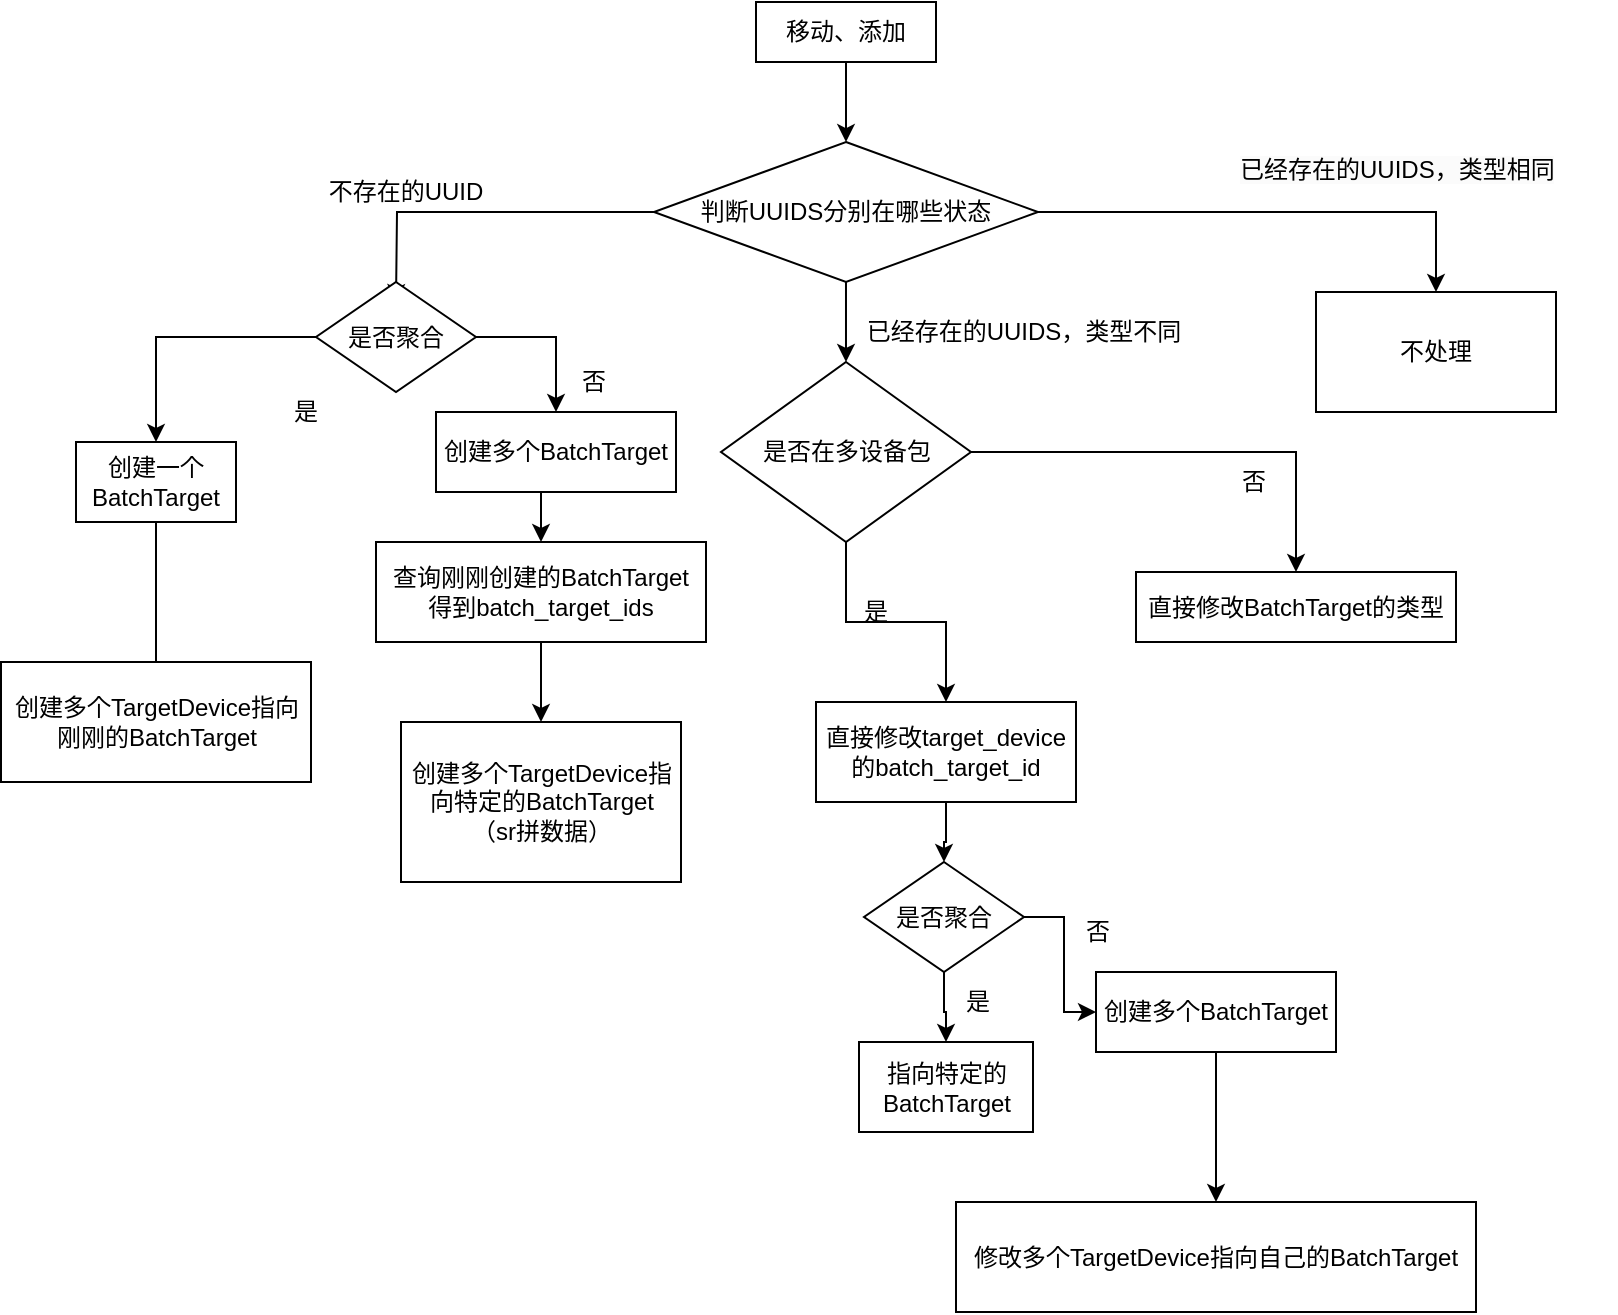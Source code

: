 <mxfile version="21.5.0" type="github">
  <diagram name="第 1 页" id="msrC1hAe30Xg3wMURsVK">
    <mxGraphModel dx="2120" dy="538" grid="1" gridSize="10" guides="1" tooltips="1" connect="1" arrows="1" fold="1" page="1" pageScale="1" pageWidth="827" pageHeight="1169" math="0" shadow="0">
      <root>
        <mxCell id="0" />
        <mxCell id="1" parent="0" />
        <mxCell id="P365xrxu5ykFGGpO0YsA-1" value="移动、添加" style="rounded=0;whiteSpace=wrap;html=1;" vertex="1" parent="1">
          <mxGeometry x="280" y="30" width="90" height="30" as="geometry" />
        </mxCell>
        <mxCell id="P365xrxu5ykFGGpO0YsA-19" style="edgeStyle=orthogonalEdgeStyle;rounded=0;orthogonalLoop=1;jettySize=auto;html=1;exitX=0.5;exitY=1;exitDx=0;exitDy=0;entryX=0.5;entryY=0;entryDx=0;entryDy=0;" edge="1" parent="1" source="P365xrxu5ykFGGpO0YsA-6" target="P365xrxu5ykFGGpO0YsA-18">
          <mxGeometry relative="1" as="geometry" />
        </mxCell>
        <mxCell id="P365xrxu5ykFGGpO0YsA-22" style="edgeStyle=orthogonalEdgeStyle;rounded=0;orthogonalLoop=1;jettySize=auto;html=1;exitX=1;exitY=0.5;exitDx=0;exitDy=0;" edge="1" parent="1" source="P365xrxu5ykFGGpO0YsA-6" target="P365xrxu5ykFGGpO0YsA-21">
          <mxGeometry relative="1" as="geometry" />
        </mxCell>
        <mxCell id="P365xrxu5ykFGGpO0YsA-6" value="是否在多设备包" style="rhombus;whiteSpace=wrap;html=1;" vertex="1" parent="1">
          <mxGeometry x="262.5" y="210" width="125" height="90" as="geometry" />
        </mxCell>
        <mxCell id="P365xrxu5ykFGGpO0YsA-10" value="" style="edgeStyle=orthogonalEdgeStyle;rounded=0;orthogonalLoop=1;jettySize=auto;html=1;exitX=0.5;exitY=1;exitDx=0;exitDy=0;" edge="1" parent="1" source="P365xrxu5ykFGGpO0YsA-1" target="P365xrxu5ykFGGpO0YsA-8">
          <mxGeometry relative="1" as="geometry">
            <mxPoint x="325" y="60" as="sourcePoint" />
            <mxPoint x="191" y="240" as="targetPoint" />
          </mxGeometry>
        </mxCell>
        <mxCell id="P365xrxu5ykFGGpO0YsA-15" style="edgeStyle=orthogonalEdgeStyle;rounded=0;orthogonalLoop=1;jettySize=auto;html=1;exitX=0.5;exitY=1;exitDx=0;exitDy=0;entryX=0.5;entryY=0;entryDx=0;entryDy=0;" edge="1" parent="1" source="P365xrxu5ykFGGpO0YsA-8" target="P365xrxu5ykFGGpO0YsA-6">
          <mxGeometry relative="1" as="geometry" />
        </mxCell>
        <mxCell id="P365xrxu5ykFGGpO0YsA-24" style="edgeStyle=orthogonalEdgeStyle;rounded=0;orthogonalLoop=1;jettySize=auto;html=1;exitX=1;exitY=0.5;exitDx=0;exitDy=0;" edge="1" parent="1" source="P365xrxu5ykFGGpO0YsA-8" target="P365xrxu5ykFGGpO0YsA-25">
          <mxGeometry relative="1" as="geometry">
            <mxPoint x="600" y="170" as="targetPoint" />
          </mxGeometry>
        </mxCell>
        <mxCell id="P365xrxu5ykFGGpO0YsA-28" style="edgeStyle=orthogonalEdgeStyle;rounded=0;orthogonalLoop=1;jettySize=auto;html=1;exitX=0;exitY=0.5;exitDx=0;exitDy=0;" edge="1" parent="1" source="P365xrxu5ykFGGpO0YsA-8">
          <mxGeometry relative="1" as="geometry">
            <mxPoint x="100" y="180" as="targetPoint" />
          </mxGeometry>
        </mxCell>
        <mxCell id="P365xrxu5ykFGGpO0YsA-8" value="判断UUIDS分别在哪些状态" style="rhombus;whiteSpace=wrap;html=1;rounded=0;" vertex="1" parent="1">
          <mxGeometry x="228.98" y="100" width="192.03" height="70" as="geometry" />
        </mxCell>
        <mxCell id="P365xrxu5ykFGGpO0YsA-16" value="已经存在的UUIDS，类型不同" style="text;html=1;strokeColor=none;fillColor=none;align=center;verticalAlign=middle;whiteSpace=wrap;rounded=0;" vertex="1" parent="1">
          <mxGeometry x="329" y="170" width="170" height="50" as="geometry" />
        </mxCell>
        <mxCell id="P365xrxu5ykFGGpO0YsA-49" style="edgeStyle=orthogonalEdgeStyle;rounded=0;orthogonalLoop=1;jettySize=auto;html=1;exitX=0.5;exitY=1;exitDx=0;exitDy=0;" edge="1" parent="1" source="P365xrxu5ykFGGpO0YsA-18" target="P365xrxu5ykFGGpO0YsA-48">
          <mxGeometry relative="1" as="geometry" />
        </mxCell>
        <mxCell id="P365xrxu5ykFGGpO0YsA-18" value="直接修改target_device的batch_target_id" style="rounded=0;whiteSpace=wrap;html=1;" vertex="1" parent="1">
          <mxGeometry x="310" y="380" width="130" height="50" as="geometry" />
        </mxCell>
        <mxCell id="P365xrxu5ykFGGpO0YsA-20" value="是" style="text;html=1;strokeColor=none;fillColor=none;align=center;verticalAlign=middle;whiteSpace=wrap;rounded=0;" vertex="1" parent="1">
          <mxGeometry x="310" y="320" width="60" height="30" as="geometry" />
        </mxCell>
        <mxCell id="P365xrxu5ykFGGpO0YsA-21" value="直接修改BatchTarget的类型" style="rounded=0;whiteSpace=wrap;html=1;" vertex="1" parent="1">
          <mxGeometry x="470" y="315" width="160" height="35" as="geometry" />
        </mxCell>
        <mxCell id="P365xrxu5ykFGGpO0YsA-23" value="否" style="text;html=1;strokeColor=none;fillColor=none;align=center;verticalAlign=middle;whiteSpace=wrap;rounded=0;" vertex="1" parent="1">
          <mxGeometry x="499" y="255" width="60" height="30" as="geometry" />
        </mxCell>
        <mxCell id="P365xrxu5ykFGGpO0YsA-25" value="不处理" style="rounded=0;whiteSpace=wrap;html=1;" vertex="1" parent="1">
          <mxGeometry x="560" y="175" width="120" height="60" as="geometry" />
        </mxCell>
        <mxCell id="P365xrxu5ykFGGpO0YsA-26" value="&lt;span style=&quot;color: rgb(0, 0, 0); font-family: Helvetica; font-size: 12px; font-style: normal; font-variant-ligatures: normal; font-variant-caps: normal; font-weight: 400; letter-spacing: normal; orphans: 2; text-align: center; text-indent: 0px; text-transform: none; widows: 2; word-spacing: 0px; -webkit-text-stroke-width: 0px; background-color: rgb(251, 251, 251); text-decoration-thickness: initial; text-decoration-style: initial; text-decoration-color: initial; float: none; display: inline !important;&quot;&gt;已经存在的UUIDS，类型相同&lt;/span&gt;" style="text;whiteSpace=wrap;html=1;" vertex="1" parent="1">
          <mxGeometry x="520" y="100" width="190" height="40" as="geometry" />
        </mxCell>
        <mxCell id="P365xrxu5ykFGGpO0YsA-29" value="不存在的UUID" style="text;html=1;strokeColor=none;fillColor=none;align=center;verticalAlign=middle;whiteSpace=wrap;rounded=0;" vertex="1" parent="1">
          <mxGeometry x="20" y="100" width="170" height="50" as="geometry" />
        </mxCell>
        <mxCell id="P365xrxu5ykFGGpO0YsA-32" style="edgeStyle=orthogonalEdgeStyle;rounded=0;orthogonalLoop=1;jettySize=auto;html=1;exitX=0;exitY=0.5;exitDx=0;exitDy=0;" edge="1" parent="1" source="P365xrxu5ykFGGpO0YsA-30" target="P365xrxu5ykFGGpO0YsA-31">
          <mxGeometry relative="1" as="geometry" />
        </mxCell>
        <mxCell id="P365xrxu5ykFGGpO0YsA-35" style="edgeStyle=orthogonalEdgeStyle;rounded=0;orthogonalLoop=1;jettySize=auto;html=1;exitX=1;exitY=0.5;exitDx=0;exitDy=0;entryX=0.5;entryY=0;entryDx=0;entryDy=0;" edge="1" parent="1" source="P365xrxu5ykFGGpO0YsA-30" target="P365xrxu5ykFGGpO0YsA-34">
          <mxGeometry relative="1" as="geometry" />
        </mxCell>
        <mxCell id="P365xrxu5ykFGGpO0YsA-30" value="是否聚合" style="rhombus;whiteSpace=wrap;html=1;" vertex="1" parent="1">
          <mxGeometry x="60" y="170" width="80" height="55" as="geometry" />
        </mxCell>
        <mxCell id="P365xrxu5ykFGGpO0YsA-38" style="edgeStyle=orthogonalEdgeStyle;rounded=0;orthogonalLoop=1;jettySize=auto;html=1;exitX=0.5;exitY=1;exitDx=0;exitDy=0;" edge="1" parent="1" source="P365xrxu5ykFGGpO0YsA-31">
          <mxGeometry relative="1" as="geometry">
            <mxPoint x="-20.0" y="370" as="targetPoint" />
          </mxGeometry>
        </mxCell>
        <mxCell id="P365xrxu5ykFGGpO0YsA-31" value="创建一个BatchTarget" style="rounded=0;whiteSpace=wrap;html=1;" vertex="1" parent="1">
          <mxGeometry x="-60" y="250" width="80" height="40" as="geometry" />
        </mxCell>
        <mxCell id="P365xrxu5ykFGGpO0YsA-33" value="是" style="text;html=1;strokeColor=none;fillColor=none;align=center;verticalAlign=middle;whiteSpace=wrap;rounded=0;" vertex="1" parent="1">
          <mxGeometry x="25" y="220" width="60" height="30" as="geometry" />
        </mxCell>
        <mxCell id="P365xrxu5ykFGGpO0YsA-40" style="edgeStyle=orthogonalEdgeStyle;rounded=0;orthogonalLoop=1;jettySize=auto;html=1;exitX=0.5;exitY=1;exitDx=0;exitDy=0;entryX=0.5;entryY=0;entryDx=0;entryDy=0;" edge="1" parent="1" source="P365xrxu5ykFGGpO0YsA-34" target="P365xrxu5ykFGGpO0YsA-39">
          <mxGeometry relative="1" as="geometry" />
        </mxCell>
        <mxCell id="P365xrxu5ykFGGpO0YsA-34" value="创建多个BatchTarget" style="rounded=0;whiteSpace=wrap;html=1;" vertex="1" parent="1">
          <mxGeometry x="120" y="235" width="120" height="40" as="geometry" />
        </mxCell>
        <mxCell id="P365xrxu5ykFGGpO0YsA-36" value="否" style="text;html=1;strokeColor=none;fillColor=none;align=center;verticalAlign=middle;whiteSpace=wrap;rounded=0;" vertex="1" parent="1">
          <mxGeometry x="168.98" y="205" width="60" height="30" as="geometry" />
        </mxCell>
        <mxCell id="P365xrxu5ykFGGpO0YsA-37" value="创建多个TargetDevice指向刚刚的BatchTarget" style="rounded=0;whiteSpace=wrap;html=1;" vertex="1" parent="1">
          <mxGeometry x="-97.5" y="360" width="155" height="60" as="geometry" />
        </mxCell>
        <mxCell id="P365xrxu5ykFGGpO0YsA-42" style="edgeStyle=orthogonalEdgeStyle;rounded=0;orthogonalLoop=1;jettySize=auto;html=1;exitX=0.5;exitY=1;exitDx=0;exitDy=0;" edge="1" parent="1" source="P365xrxu5ykFGGpO0YsA-39" target="P365xrxu5ykFGGpO0YsA-41">
          <mxGeometry relative="1" as="geometry" />
        </mxCell>
        <mxCell id="P365xrxu5ykFGGpO0YsA-39" value="查询刚刚创建的BatchTarget&lt;br&gt;得到batch_target_ids" style="rounded=0;whiteSpace=wrap;html=1;" vertex="1" parent="1">
          <mxGeometry x="90" y="300" width="165" height="50" as="geometry" />
        </mxCell>
        <mxCell id="P365xrxu5ykFGGpO0YsA-41" value="创建多个TargetDevice指向特定的BatchTarget&lt;br&gt;（sr拼数据）" style="rounded=0;whiteSpace=wrap;html=1;" vertex="1" parent="1">
          <mxGeometry x="102.5" y="390" width="140" height="80" as="geometry" />
        </mxCell>
        <mxCell id="P365xrxu5ykFGGpO0YsA-54" style="edgeStyle=orthogonalEdgeStyle;rounded=0;orthogonalLoop=1;jettySize=auto;html=1;exitX=0.5;exitY=1;exitDx=0;exitDy=0;" edge="1" parent="1" source="P365xrxu5ykFGGpO0YsA-48" target="P365xrxu5ykFGGpO0YsA-53">
          <mxGeometry relative="1" as="geometry" />
        </mxCell>
        <mxCell id="P365xrxu5ykFGGpO0YsA-69" style="edgeStyle=orthogonalEdgeStyle;rounded=0;orthogonalLoop=1;jettySize=auto;html=1;exitX=1;exitY=0.5;exitDx=0;exitDy=0;" edge="1" parent="1" source="P365xrxu5ykFGGpO0YsA-48" target="P365xrxu5ykFGGpO0YsA-62">
          <mxGeometry relative="1" as="geometry" />
        </mxCell>
        <mxCell id="P365xrxu5ykFGGpO0YsA-48" value="是否聚合" style="rhombus;whiteSpace=wrap;html=1;" vertex="1" parent="1">
          <mxGeometry x="334" y="460" width="80" height="55" as="geometry" />
        </mxCell>
        <mxCell id="P365xrxu5ykFGGpO0YsA-53" value="指向特定的BatchTarget" style="rounded=0;whiteSpace=wrap;html=1;" vertex="1" parent="1">
          <mxGeometry x="331.5" y="550" width="87" height="45" as="geometry" />
        </mxCell>
        <mxCell id="P365xrxu5ykFGGpO0YsA-55" value="是" style="text;html=1;strokeColor=none;fillColor=none;align=center;verticalAlign=middle;whiteSpace=wrap;rounded=0;" vertex="1" parent="1">
          <mxGeometry x="361.01" y="515" width="60" height="30" as="geometry" />
        </mxCell>
        <mxCell id="P365xrxu5ykFGGpO0YsA-71" style="edgeStyle=orthogonalEdgeStyle;rounded=0;orthogonalLoop=1;jettySize=auto;html=1;exitX=0.5;exitY=1;exitDx=0;exitDy=0;entryX=0.5;entryY=0;entryDx=0;entryDy=0;" edge="1" parent="1" source="P365xrxu5ykFGGpO0YsA-62" target="P365xrxu5ykFGGpO0YsA-64">
          <mxGeometry relative="1" as="geometry" />
        </mxCell>
        <mxCell id="P365xrxu5ykFGGpO0YsA-62" value="创建多个BatchTarget" style="rounded=0;whiteSpace=wrap;html=1;" vertex="1" parent="1">
          <mxGeometry x="450" y="515" width="120" height="40" as="geometry" />
        </mxCell>
        <mxCell id="P365xrxu5ykFGGpO0YsA-64" value="修改多个TargetDevice指向自己的BatchTarget" style="rounded=0;whiteSpace=wrap;html=1;" vertex="1" parent="1">
          <mxGeometry x="380" y="630" width="260" height="55" as="geometry" />
        </mxCell>
        <mxCell id="P365xrxu5ykFGGpO0YsA-70" value="否" style="text;html=1;strokeColor=none;fillColor=none;align=center;verticalAlign=middle;whiteSpace=wrap;rounded=0;" vertex="1" parent="1">
          <mxGeometry x="421.01" y="480" width="60" height="30" as="geometry" />
        </mxCell>
      </root>
    </mxGraphModel>
  </diagram>
</mxfile>
